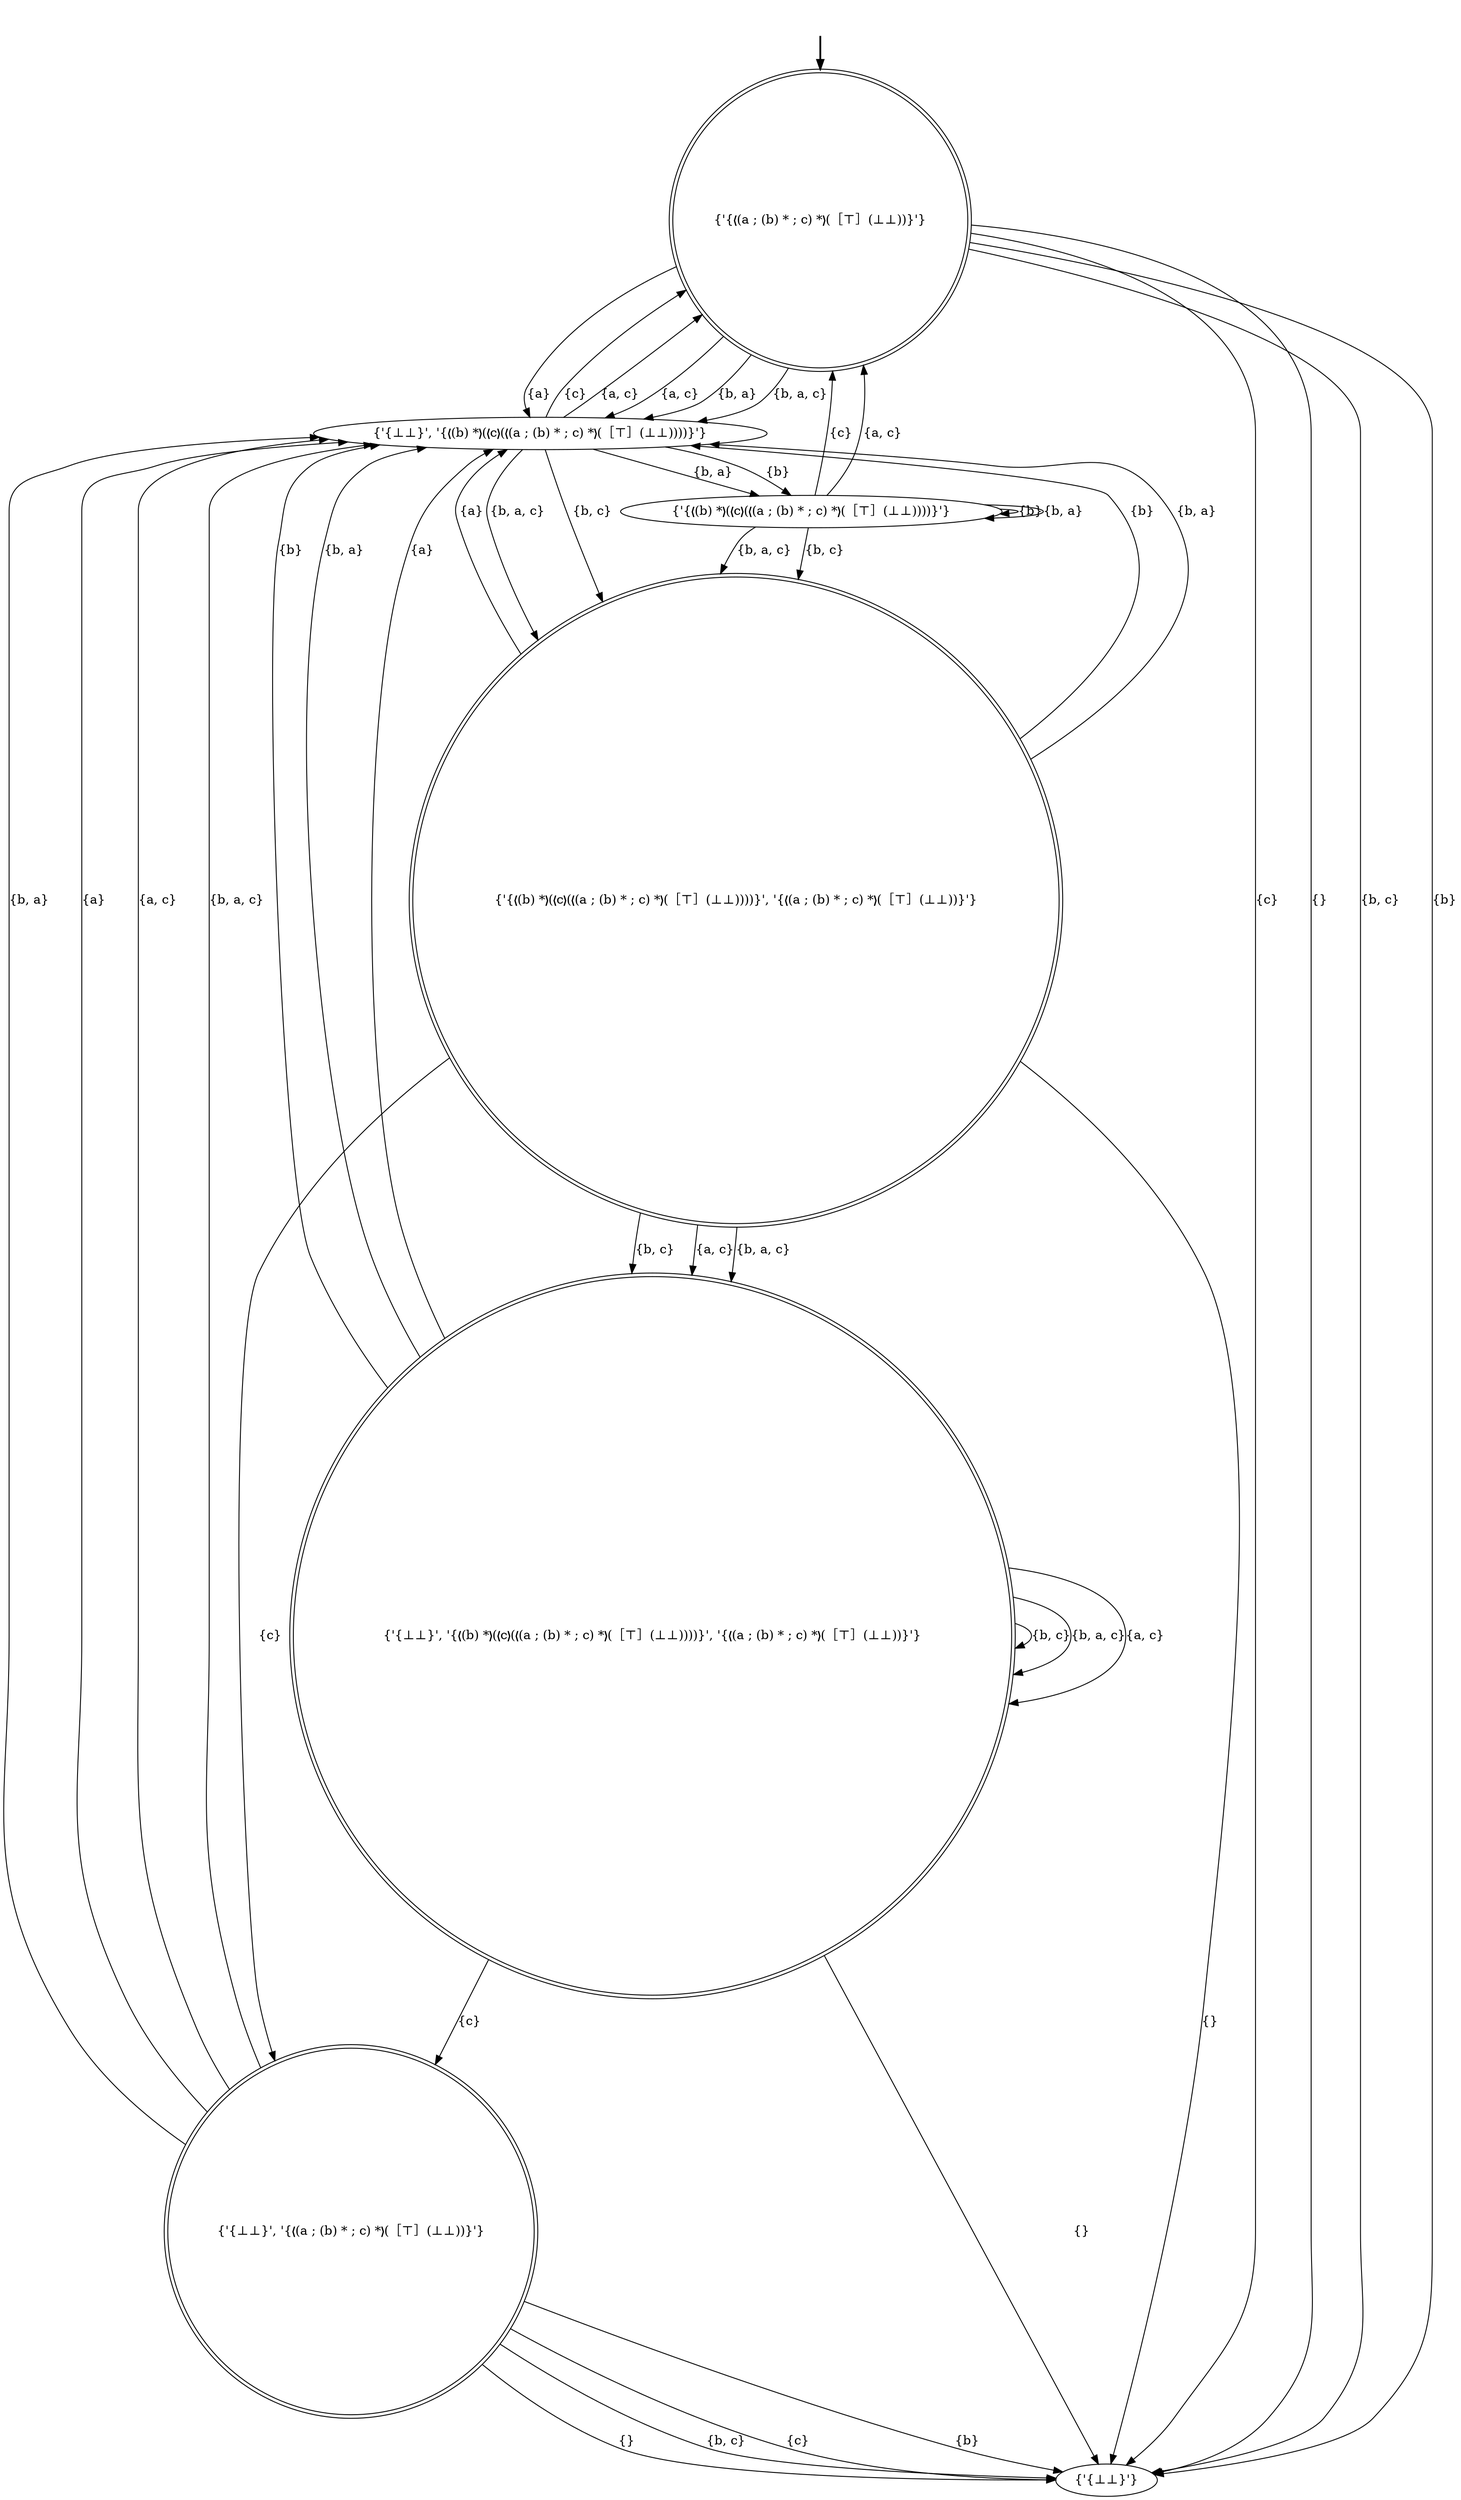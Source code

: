 digraph {
	fake [style=invisible]
	"{'{⊥⊥}'}"
	"{'{❬(b) *❭(❬c❭(❬(a ; (b) * ; c) *❭(［⊤］(⊥⊥))))}'}"
	"{'{⊥⊥}', '{❬(b) *❭(❬c❭(❬(a ; (b) * ; c) *❭(［⊤］(⊥⊥))))}'}"
	"{'{⊥⊥}', '{❬(a ; (b) * ; c) *❭(［⊤］(⊥⊥))}'}" [shape=doublecircle]
	"{'{❬(b) *❭(❬c❭(❬(a ; (b) * ; c) *❭(［⊤］(⊥⊥))))}', '{❬(a ; (b) * ; c) *❭(［⊤］(⊥⊥))}'}" [shape=doublecircle]
	"{'{⊥⊥}', '{❬(b) *❭(❬c❭(❬(a ; (b) * ; c) *❭(［⊤］(⊥⊥))))}', '{❬(a ; (b) * ; c) *❭(［⊤］(⊥⊥))}'}" [shape=doublecircle]
	"{'{❬(a ; (b) * ; c) *❭(［⊤］(⊥⊥))}'}" [root=true shape=doublecircle]
	fake -> "{'{❬(a ; (b) * ; c) *❭(［⊤］(⊥⊥))}'}" [style=bold]
	"{'{⊥⊥}', '{❬(a ; (b) * ; c) *❭(［⊤］(⊥⊥))}'}" -> "{'{⊥⊥}'}" [label="{c}"]
	"{'{⊥⊥}', '{❬(a ; (b) * ; c) *❭(［⊤］(⊥⊥))}'}" -> "{'{⊥⊥}', '{❬(b) *❭(❬c❭(❬(a ; (b) * ; c) *❭(［⊤］(⊥⊥))))}'}" [label="{a, c}"]
	"{'{⊥⊥}', '{❬(b) *❭(❬c❭(❬(a ; (b) * ; c) *❭(［⊤］(⊥⊥))))}'}" -> "{'{❬(b) *❭(❬c❭(❬(a ; (b) * ; c) *❭(［⊤］(⊥⊥))))}'}" [label="{b, a}"]
	"{'{❬(b) *❭(❬c❭(❬(a ; (b) * ; c) *❭(［⊤］(⊥⊥))))}'}" -> "{'{❬(b) *❭(❬c❭(❬(a ; (b) * ; c) *❭(［⊤］(⊥⊥))))}', '{❬(a ; (b) * ; c) *❭(［⊤］(⊥⊥))}'}" [label="{b, a, c}"]
	"{'{❬(b) *❭(❬c❭(❬(a ; (b) * ; c) *❭(［⊤］(⊥⊥))))}', '{❬(a ; (b) * ; c) *❭(［⊤］(⊥⊥))}'}" -> "{'{⊥⊥}', '{❬(b) *❭(❬c❭(❬(a ; (b) * ; c) *❭(［⊤］(⊥⊥))))}'}" [label="{b}"]
	"{'{⊥⊥}', '{❬(b) *❭(❬c❭(❬(a ; (b) * ; c) *❭(［⊤］(⊥⊥))))}'}" -> "{'{❬(b) *❭(❬c❭(❬(a ; (b) * ; c) *❭(［⊤］(⊥⊥))))}', '{❬(a ; (b) * ; c) *❭(［⊤］(⊥⊥))}'}" [label="{b, a, c}"]
	"{'{⊥⊥}', '{❬(a ; (b) * ; c) *❭(［⊤］(⊥⊥))}'}" -> "{'{⊥⊥}', '{❬(b) *❭(❬c❭(❬(a ; (b) * ; c) *❭(［⊤］(⊥⊥))))}'}" [label="{b, a, c}"]
	"{'{⊥⊥}', '{❬(b) *❭(❬c❭(❬(a ; (b) * ; c) *❭(［⊤］(⊥⊥))))}', '{❬(a ; (b) * ; c) *❭(［⊤］(⊥⊥))}'}" -> "{'{⊥⊥}', '{❬(a ; (b) * ; c) *❭(［⊤］(⊥⊥))}'}" [label="{c}"]
	"{'{⊥⊥}', '{❬(b) *❭(❬c❭(❬(a ; (b) * ; c) *❭(［⊤］(⊥⊥))))}', '{❬(a ; (b) * ; c) *❭(［⊤］(⊥⊥))}'}" -> "{'{⊥⊥}', '{❬(b) *❭(❬c❭(❬(a ; (b) * ; c) *❭(［⊤］(⊥⊥))))}'}" [label="{b}"]
	"{'{❬(b) *❭(❬c❭(❬(a ; (b) * ; c) *❭(［⊤］(⊥⊥))))}', '{❬(a ; (b) * ; c) *❭(［⊤］(⊥⊥))}'}" -> "{'{⊥⊥}'}" [label="{}"]
	"{'{⊥⊥}', '{❬(b) *❭(❬c❭(❬(a ; (b) * ; c) *❭(［⊤］(⊥⊥))))}'}" -> "{'{❬(a ; (b) * ; c) *❭(［⊤］(⊥⊥))}'}" [label="{c}"]
	"{'{❬(b) *❭(❬c❭(❬(a ; (b) * ; c) *❭(［⊤］(⊥⊥))))}', '{❬(a ; (b) * ; c) *❭(［⊤］(⊥⊥))}'}" -> "{'{⊥⊥}', '{❬(b) *❭(❬c❭(❬(a ; (b) * ; c) *❭(［⊤］(⊥⊥))))}'}" [label="{b, a}"]
	"{'{❬(b) *❭(❬c❭(❬(a ; (b) * ; c) *❭(［⊤］(⊥⊥))))}', '{❬(a ; (b) * ; c) *❭(［⊤］(⊥⊥))}'}" -> "{'{⊥⊥}', '{❬(b) *❭(❬c❭(❬(a ; (b) * ; c) *❭(［⊤］(⊥⊥))))}', '{❬(a ; (b) * ; c) *❭(［⊤］(⊥⊥))}'}" [label="{b, c}"]
	"{'{⊥⊥}', '{❬(b) *❭(❬c❭(❬(a ; (b) * ; c) *❭(［⊤］(⊥⊥))))}'}" -> "{'{❬(b) *❭(❬c❭(❬(a ; (b) * ; c) *❭(［⊤］(⊥⊥))))}', '{❬(a ; (b) * ; c) *❭(［⊤］(⊥⊥))}'}" [label="{b, c}"]
	"{'{⊥⊥}', '{❬(b) *❭(❬c❭(❬(a ; (b) * ; c) *❭(［⊤］(⊥⊥))))}'}" -> "{'{❬(a ; (b) * ; c) *❭(［⊤］(⊥⊥))}'}" [label="{a, c}"]
	"{'{❬(b) *❭(❬c❭(❬(a ; (b) * ; c) *❭(［⊤］(⊥⊥))))}', '{❬(a ; (b) * ; c) *❭(［⊤］(⊥⊥))}'}" -> "{'{⊥⊥}', '{❬(b) *❭(❬c❭(❬(a ; (b) * ; c) *❭(［⊤］(⊥⊥))))}', '{❬(a ; (b) * ; c) *❭(［⊤］(⊥⊥))}'}" [label="{a, c}"]
	"{'{❬(a ; (b) * ; c) *❭(［⊤］(⊥⊥))}'}" -> "{'{⊥⊥}'}" [label="{c}"]
	"{'{❬(a ; (b) * ; c) *❭(［⊤］(⊥⊥))}'}" -> "{'{⊥⊥}', '{❬(b) *❭(❬c❭(❬(a ; (b) * ; c) *❭(［⊤］(⊥⊥))))}'}" [label="{a, c}"]
	"{'{❬(a ; (b) * ; c) *❭(［⊤］(⊥⊥))}'}" -> "{'{⊥⊥}', '{❬(b) *❭(❬c❭(❬(a ; (b) * ; c) *❭(［⊤］(⊥⊥))))}'}" [label="{b, a}"]
	"{'{❬(a ; (b) * ; c) *❭(［⊤］(⊥⊥))}'}" -> "{'{⊥⊥}'}" [label="{}"]
	"{'{⊥⊥}', '{❬(b) *❭(❬c❭(❬(a ; (b) * ; c) *❭(［⊤］(⊥⊥))))}', '{❬(a ; (b) * ; c) *❭(［⊤］(⊥⊥))}'}" -> "{'{⊥⊥}', '{❬(b) *❭(❬c❭(❬(a ; (b) * ; c) *❭(［⊤］(⊥⊥))))}'}" [label="{b, a}"]
	"{'{⊥⊥}', '{❬(b) *❭(❬c❭(❬(a ; (b) * ; c) *❭(［⊤］(⊥⊥))))}', '{❬(a ; (b) * ; c) *❭(［⊤］(⊥⊥))}'}" -> "{'{⊥⊥}', '{❬(b) *❭(❬c❭(❬(a ; (b) * ; c) *❭(［⊤］(⊥⊥))))}'}" [label="{a}"]
	"{'{⊥⊥}', '{❬(b) *❭(❬c❭(❬(a ; (b) * ; c) *❭(［⊤］(⊥⊥))))}', '{❬(a ; (b) * ; c) *❭(［⊤］(⊥⊥))}'}" -> "{'{⊥⊥}', '{❬(b) *❭(❬c❭(❬(a ; (b) * ; c) *❭(［⊤］(⊥⊥))))}', '{❬(a ; (b) * ; c) *❭(［⊤］(⊥⊥))}'}" [label="{b, c}"]
	"{'{❬(b) *❭(❬c❭(❬(a ; (b) * ; c) *❭(［⊤］(⊥⊥))))}'}" -> "{'{❬(a ; (b) * ; c) *❭(［⊤］(⊥⊥))}'}" [label="{c}"]
	"{'{⊥⊥}', '{❬(b) *❭(❬c❭(❬(a ; (b) * ; c) *❭(［⊤］(⊥⊥))))}', '{❬(a ; (b) * ; c) *❭(［⊤］(⊥⊥))}'}" -> "{'{⊥⊥}', '{❬(b) *❭(❬c❭(❬(a ; (b) * ; c) *❭(［⊤］(⊥⊥))))}', '{❬(a ; (b) * ; c) *❭(［⊤］(⊥⊥))}'}" [label="{b, a, c}"]
	"{'{⊥⊥}', '{❬(b) *❭(❬c❭(❬(a ; (b) * ; c) *❭(［⊤］(⊥⊥))))}', '{❬(a ; (b) * ; c) *❭(［⊤］(⊥⊥))}'}" -> "{'{⊥⊥}'}" [label="{}"]
	"{'{❬(b) *❭(❬c❭(❬(a ; (b) * ; c) *❭(［⊤］(⊥⊥))))}'}" -> "{'{❬(b) *❭(❬c❭(❬(a ; (b) * ; c) *❭(［⊤］(⊥⊥))))}', '{❬(a ; (b) * ; c) *❭(［⊤］(⊥⊥))}'}" [label="{b, c}"]
	"{'{⊥⊥}', '{❬(a ; (b) * ; c) *❭(［⊤］(⊥⊥))}'}" -> "{'{⊥⊥}'}" [label="{b}"]
	"{'{⊥⊥}', '{❬(b) *❭(❬c❭(❬(a ; (b) * ; c) *❭(［⊤］(⊥⊥))))}'}" -> "{'{❬(b) *❭(❬c❭(❬(a ; (b) * ; c) *❭(［⊤］(⊥⊥))))}'}" [label="{b}"]
	"{'{❬(b) *❭(❬c❭(❬(a ; (b) * ; c) *❭(［⊤］(⊥⊥))))}', '{❬(a ; (b) * ; c) *❭(［⊤］(⊥⊥))}'}" -> "{'{⊥⊥}', '{❬(a ; (b) * ; c) *❭(［⊤］(⊥⊥))}'}" [label="{c}"]
	"{'{⊥⊥}', '{❬(a ; (b) * ; c) *❭(［⊤］(⊥⊥))}'}" -> "{'{⊥⊥}'}" [label="{}"]
	"{'{❬(b) *❭(❬c❭(❬(a ; (b) * ; c) *❭(［⊤］(⊥⊥))))}', '{❬(a ; (b) * ; c) *❭(［⊤］(⊥⊥))}'}" -> "{'{⊥⊥}', '{❬(b) *❭(❬c❭(❬(a ; (b) * ; c) *❭(［⊤］(⊥⊥))))}'}" [label="{a}"]
	"{'{⊥⊥}', '{❬(a ; (b) * ; c) *❭(［⊤］(⊥⊥))}'}" -> "{'{⊥⊥}', '{❬(b) *❭(❬c❭(❬(a ; (b) * ; c) *❭(［⊤］(⊥⊥))))}'}" [label="{b, a}"]
	"{'{❬(b) *❭(❬c❭(❬(a ; (b) * ; c) *❭(［⊤］(⊥⊥))))}', '{❬(a ; (b) * ; c) *❭(［⊤］(⊥⊥))}'}" -> "{'{⊥⊥}', '{❬(b) *❭(❬c❭(❬(a ; (b) * ; c) *❭(［⊤］(⊥⊥))))}', '{❬(a ; (b) * ; c) *❭(［⊤］(⊥⊥))}'}" [label="{b, a, c}"]
	"{'{❬(b) *❭(❬c❭(❬(a ; (b) * ; c) *❭(［⊤］(⊥⊥))))}'}" -> "{'{❬(b) *❭(❬c❭(❬(a ; (b) * ; c) *❭(［⊤］(⊥⊥))))}'}" [label="{b}"]
	"{'{❬(a ; (b) * ; c) *❭(［⊤］(⊥⊥))}'}" -> "{'{⊥⊥}'}" [label="{b, c}"]
	"{'{❬(a ; (b) * ; c) *❭(［⊤］(⊥⊥))}'}" -> "{'{⊥⊥}', '{❬(b) *❭(❬c❭(❬(a ; (b) * ; c) *❭(［⊤］(⊥⊥))))}'}" [label="{a}"]
	"{'{❬(b) *❭(❬c❭(❬(a ; (b) * ; c) *❭(［⊤］(⊥⊥))))}'}" -> "{'{❬(b) *❭(❬c❭(❬(a ; (b) * ; c) *❭(［⊤］(⊥⊥))))}'}" [label="{b, a}"]
	"{'{❬(a ; (b) * ; c) *❭(［⊤］(⊥⊥))}'}" -> "{'{⊥⊥}'}" [label="{b}"]
	"{'{❬(a ; (b) * ; c) *❭(［⊤］(⊥⊥))}'}" -> "{'{⊥⊥}', '{❬(b) *❭(❬c❭(❬(a ; (b) * ; c) *❭(［⊤］(⊥⊥))))}'}" [label="{b, a, c}"]
	"{'{❬(b) *❭(❬c❭(❬(a ; (b) * ; c) *❭(［⊤］(⊥⊥))))}'}" -> "{'{❬(a ; (b) * ; c) *❭(［⊤］(⊥⊥))}'}" [label="{a, c}"]
	"{'{⊥⊥}', '{❬(b) *❭(❬c❭(❬(a ; (b) * ; c) *❭(［⊤］(⊥⊥))))}', '{❬(a ; (b) * ; c) *❭(［⊤］(⊥⊥))}'}" -> "{'{⊥⊥}', '{❬(b) *❭(❬c❭(❬(a ; (b) * ; c) *❭(［⊤］(⊥⊥))))}', '{❬(a ; (b) * ; c) *❭(［⊤］(⊥⊥))}'}" [label="{a, c}"]
	"{'{⊥⊥}', '{❬(a ; (b) * ; c) *❭(［⊤］(⊥⊥))}'}" -> "{'{⊥⊥}'}" [label="{b, c}"]
	"{'{⊥⊥}', '{❬(a ; (b) * ; c) *❭(［⊤］(⊥⊥))}'}" -> "{'{⊥⊥}', '{❬(b) *❭(❬c❭(❬(a ; (b) * ; c) *❭(［⊤］(⊥⊥))))}'}" [label="{a}"]
}
